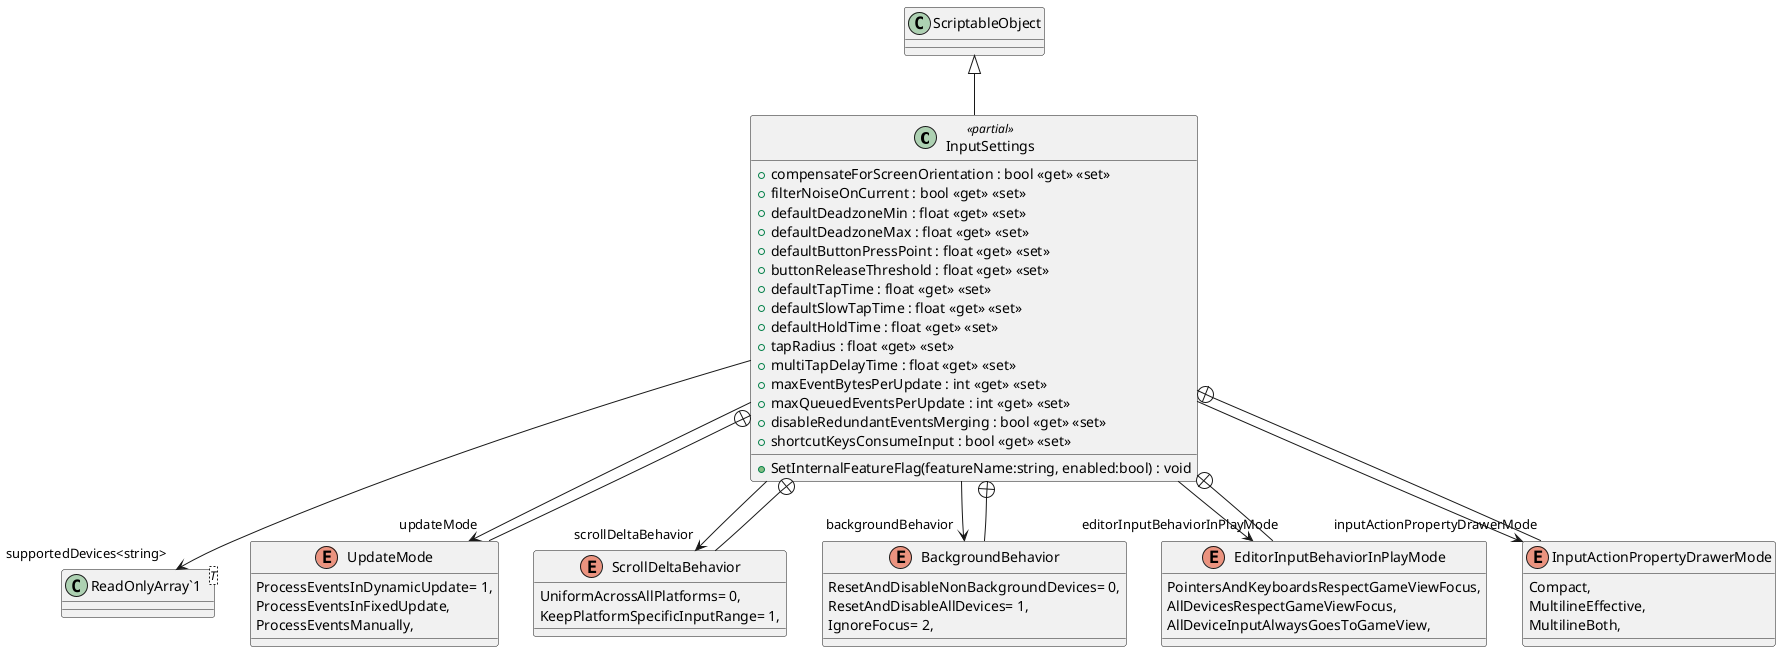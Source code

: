 @startuml
class InputSettings <<partial>> {
    + compensateForScreenOrientation : bool <<get>> <<set>>
    + filterNoiseOnCurrent : bool <<get>> <<set>>
    + defaultDeadzoneMin : float <<get>> <<set>>
    + defaultDeadzoneMax : float <<get>> <<set>>
    + defaultButtonPressPoint : float <<get>> <<set>>
    + buttonReleaseThreshold : float <<get>> <<set>>
    + defaultTapTime : float <<get>> <<set>>
    + defaultSlowTapTime : float <<get>> <<set>>
    + defaultHoldTime : float <<get>> <<set>>
    + tapRadius : float <<get>> <<set>>
    + multiTapDelayTime : float <<get>> <<set>>
    + maxEventBytesPerUpdate : int <<get>> <<set>>
    + maxQueuedEventsPerUpdate : int <<get>> <<set>>
    + disableRedundantEventsMerging : bool <<get>> <<set>>
    + shortcutKeysConsumeInput : bool <<get>> <<set>>
    + SetInternalFeatureFlag(featureName:string, enabled:bool) : void
}
class "ReadOnlyArray`1"<T> {
}
enum UpdateMode {
    ProcessEventsInDynamicUpdate= 1,
    ProcessEventsInFixedUpdate,
    ProcessEventsManually,
}
enum ScrollDeltaBehavior {
    UniformAcrossAllPlatforms= 0,
    KeepPlatformSpecificInputRange= 1,
}
enum BackgroundBehavior {
    ResetAndDisableNonBackgroundDevices= 0,
    ResetAndDisableAllDevices= 1,
    IgnoreFocus= 2,
}
enum EditorInputBehaviorInPlayMode {
    PointersAndKeyboardsRespectGameViewFocus,
    AllDevicesRespectGameViewFocus,
    AllDeviceInputAlwaysGoesToGameView,
}
enum InputActionPropertyDrawerMode {
    Compact,
    MultilineEffective,
    MultilineBoth,
}
ScriptableObject <|-- InputSettings
InputSettings --> "updateMode" UpdateMode
InputSettings --> "scrollDeltaBehavior" ScrollDeltaBehavior
InputSettings --> "backgroundBehavior" BackgroundBehavior
InputSettings --> "editorInputBehaviorInPlayMode" EditorInputBehaviorInPlayMode
InputSettings --> "inputActionPropertyDrawerMode" InputActionPropertyDrawerMode
InputSettings --> "supportedDevices<string>" "ReadOnlyArray`1"
InputSettings +-- UpdateMode
InputSettings +-- ScrollDeltaBehavior
InputSettings +-- BackgroundBehavior
InputSettings +-- EditorInputBehaviorInPlayMode
InputSettings +-- InputActionPropertyDrawerMode
@enduml
